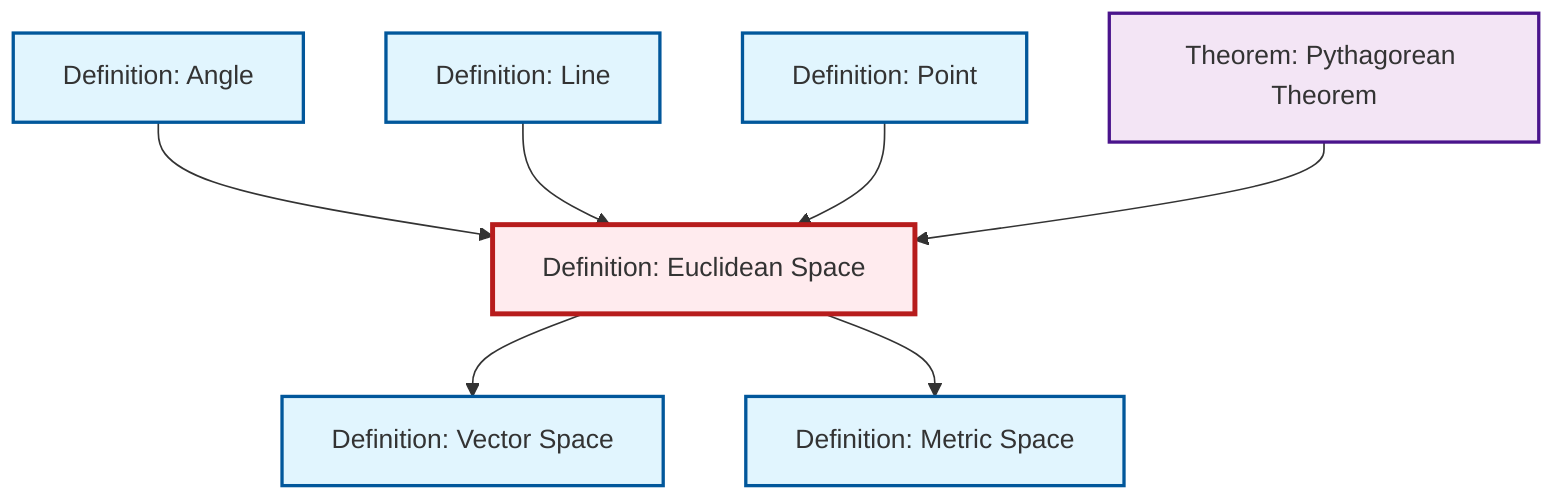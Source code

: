 graph TD
    classDef definition fill:#e1f5fe,stroke:#01579b,stroke-width:2px
    classDef theorem fill:#f3e5f5,stroke:#4a148c,stroke-width:2px
    classDef axiom fill:#fff3e0,stroke:#e65100,stroke-width:2px
    classDef example fill:#e8f5e9,stroke:#1b5e20,stroke-width:2px
    classDef current fill:#ffebee,stroke:#b71c1c,stroke-width:3px
    def-angle["Definition: Angle"]:::definition
    def-point["Definition: Point"]:::definition
    thm-pythagorean["Theorem: Pythagorean Theorem"]:::theorem
    def-line["Definition: Line"]:::definition
    def-metric-space["Definition: Metric Space"]:::definition
    def-vector-space["Definition: Vector Space"]:::definition
    def-euclidean-space["Definition: Euclidean Space"]:::definition
    def-euclidean-space --> def-vector-space
    def-angle --> def-euclidean-space
    def-euclidean-space --> def-metric-space
    def-line --> def-euclidean-space
    def-point --> def-euclidean-space
    thm-pythagorean --> def-euclidean-space
    class def-euclidean-space current